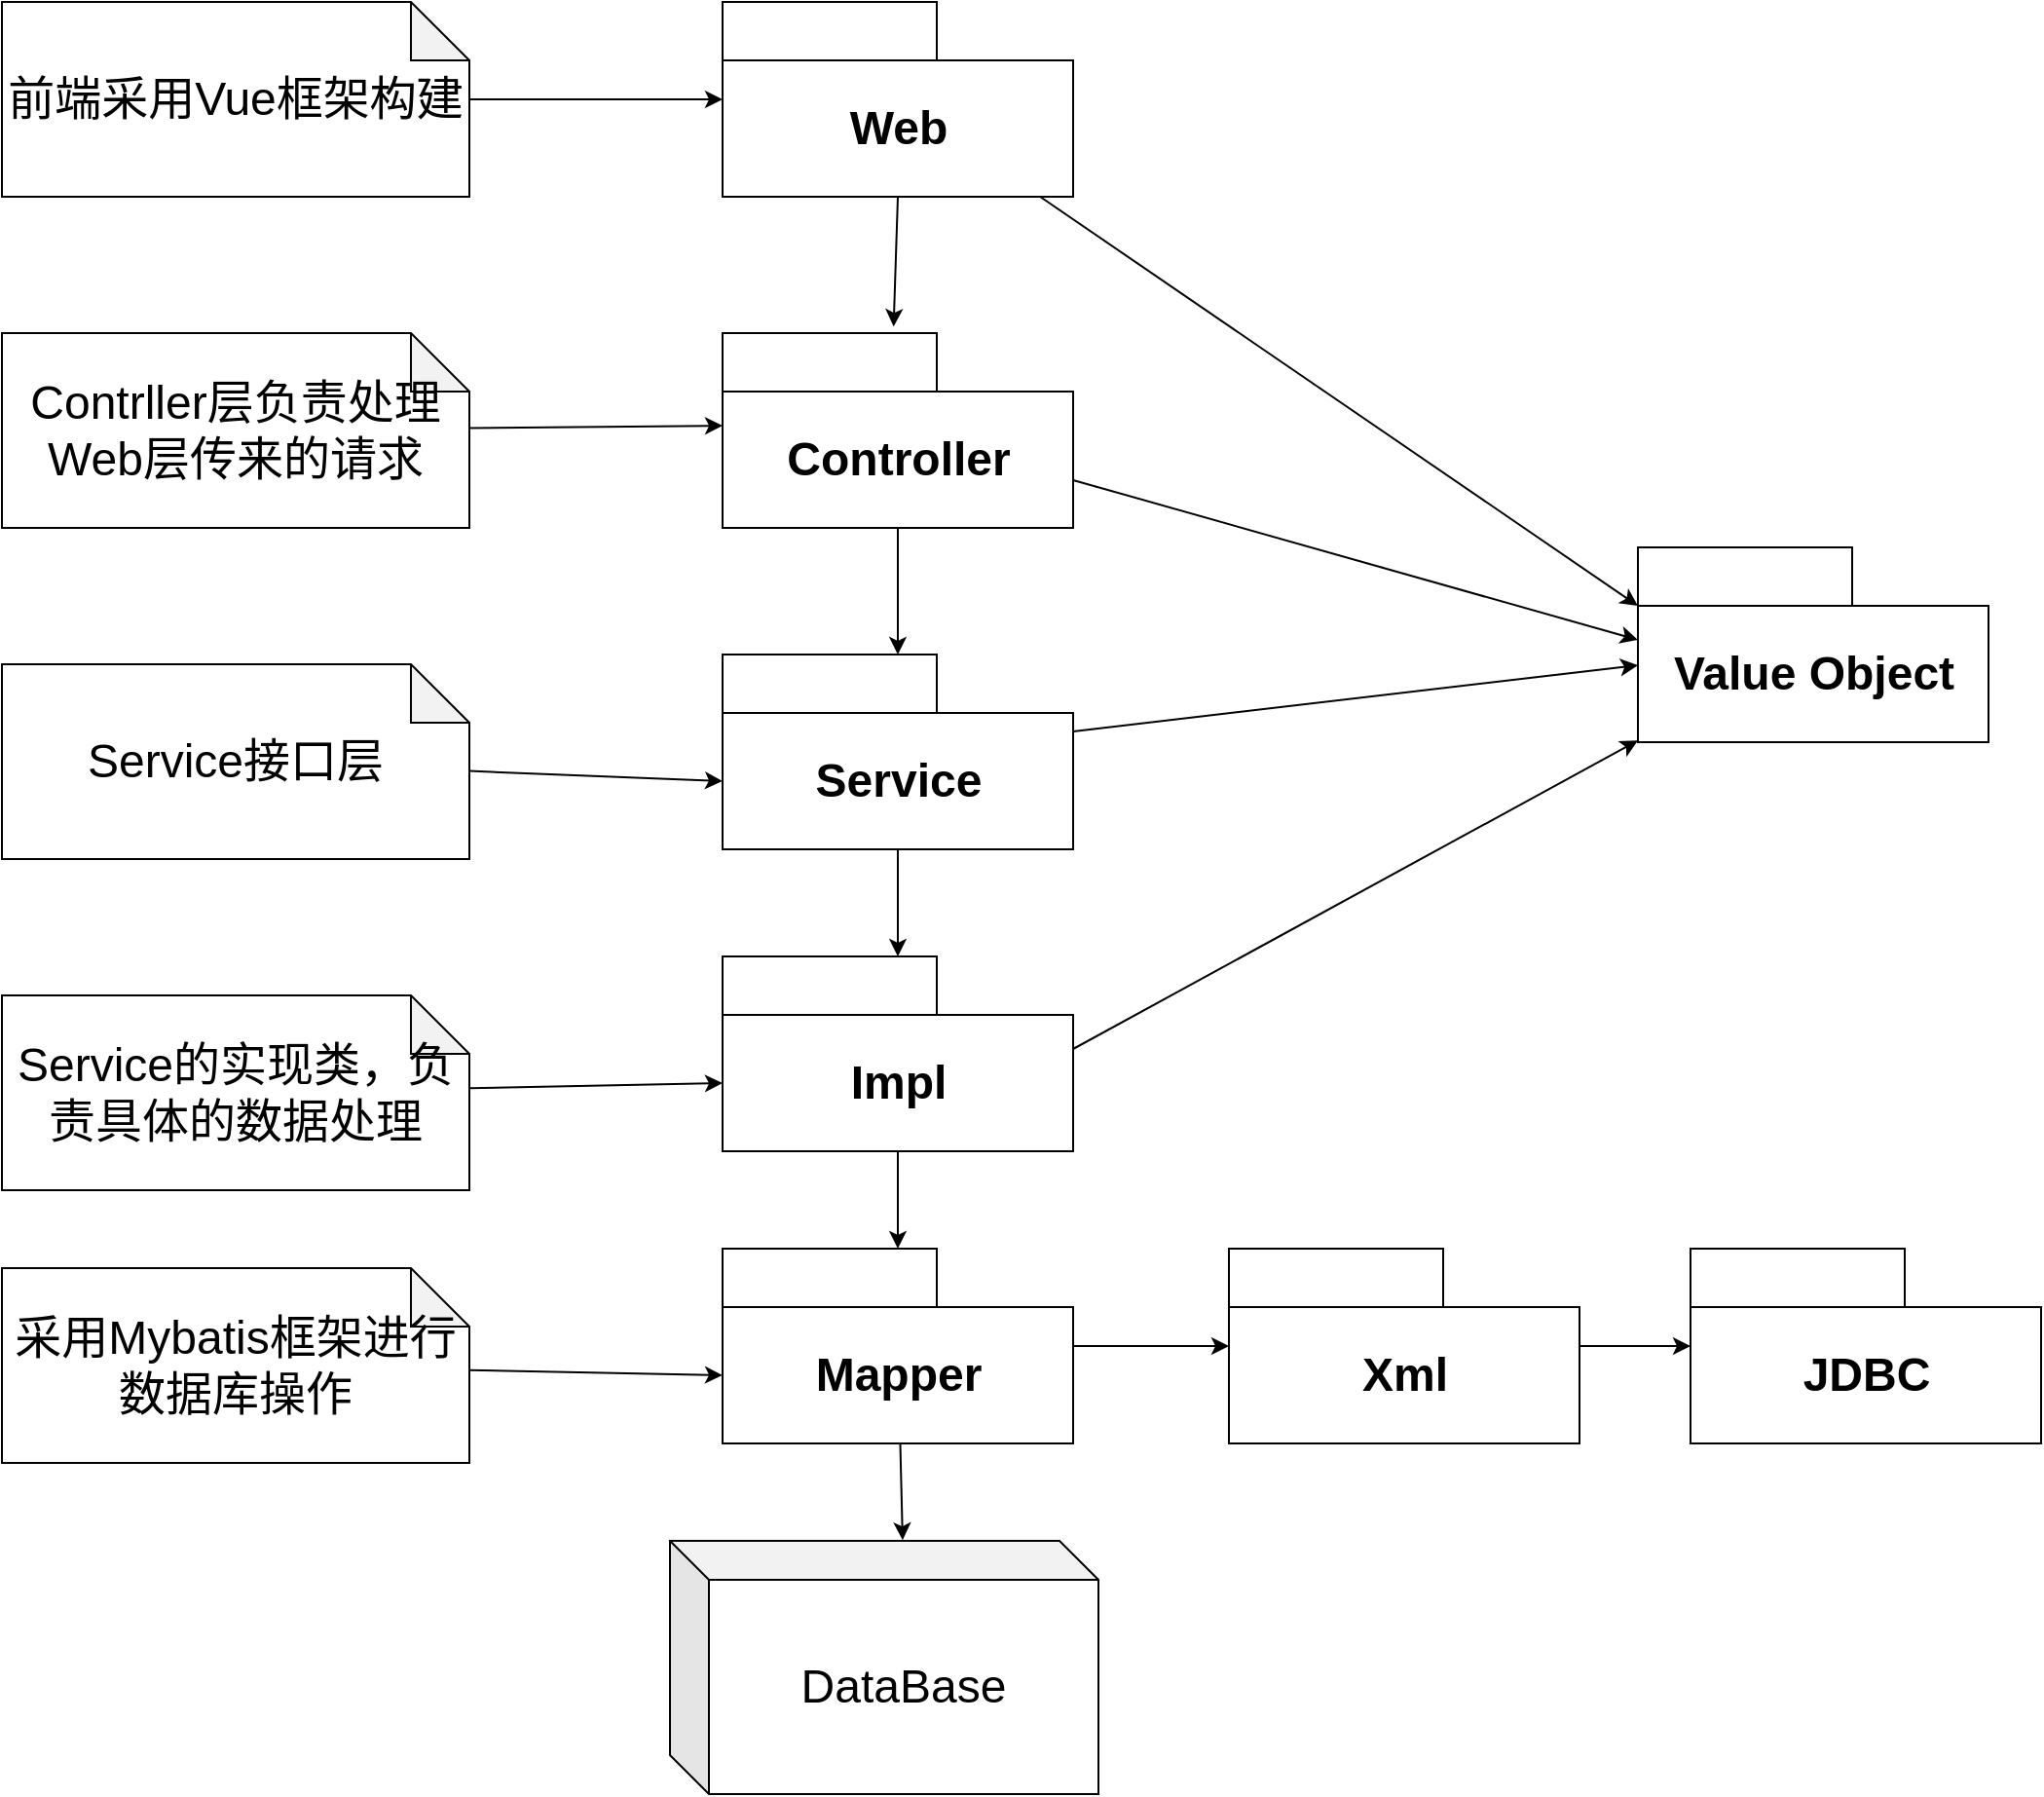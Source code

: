 <mxfile>
    <diagram id="GtUTs061DWwzJrqhxeqN" name="第 1 页">
        <mxGraphModel dx="2591" dy="1024" grid="1" gridSize="10" guides="1" tooltips="1" connect="1" arrows="1" fold="1" page="1" pageScale="1" pageWidth="827" pageHeight="1169" math="0" shadow="0">
            <root>
                <mxCell id="0"/>
                <mxCell id="1" parent="0"/>
                <mxCell id="36" style="edgeStyle=none;html=1;entryX=0;entryY=0;entryDx=0;entryDy=30;entryPerimeter=0;fontSize=24;" edge="1" parent="1" source="3" target="17">
                    <mxGeometry relative="1" as="geometry"/>
                </mxCell>
                <mxCell id="42" style="edgeStyle=none;html=1;exitX=0.5;exitY=1;exitDx=0;exitDy=0;exitPerimeter=0;entryX=0.488;entryY=-0.034;entryDx=0;entryDy=0;entryPerimeter=0;fontSize=24;" edge="1" parent="1" source="3" target="5">
                    <mxGeometry relative="1" as="geometry"/>
                </mxCell>
                <mxCell id="3" value="" style="shape=folder;fontStyle=1;tabWidth=110;tabHeight=30;tabPosition=left;html=1;boundedLbl=1;labelInHeader=1;container=1;collapsible=0;" vertex="1" parent="1">
                    <mxGeometry x="330" y="200" width="180" height="100" as="geometry"/>
                </mxCell>
                <mxCell id="4" value="&lt;b&gt;&lt;font style=&quot;font-size: 24px;&quot;&gt;Web&lt;/font&gt;&lt;/b&gt;" style="html=1;strokeColor=none;resizeWidth=1;resizeHeight=1;fillColor=none;part=1;connectable=0;allowArrows=0;deletable=0;" vertex="1" parent="3">
                    <mxGeometry width="180" height="70" relative="1" as="geometry">
                        <mxPoint y="30" as="offset"/>
                    </mxGeometry>
                </mxCell>
                <mxCell id="35" style="edgeStyle=none;html=1;fontSize=24;entryX=0;entryY=0;entryDx=0;entryDy=47.5;entryPerimeter=0;" edge="1" parent="1" source="5" target="17">
                    <mxGeometry relative="1" as="geometry">
                        <mxPoint x="810" y="530" as="targetPoint"/>
                    </mxGeometry>
                </mxCell>
                <mxCell id="40" style="edgeStyle=none;html=1;exitX=0.5;exitY=1;exitDx=0;exitDy=0;exitPerimeter=0;fontSize=24;" edge="1" parent="1" source="5" target="7">
                    <mxGeometry relative="1" as="geometry"/>
                </mxCell>
                <mxCell id="5" value="" style="shape=folder;fontStyle=1;tabWidth=110;tabHeight=30;tabPosition=left;html=1;boundedLbl=1;labelInHeader=1;container=1;collapsible=0;" vertex="1" parent="1">
                    <mxGeometry x="330" y="370" width="180" height="100" as="geometry"/>
                </mxCell>
                <mxCell id="6" value="&lt;b&gt;&lt;font style=&quot;font-size: 24px;&quot;&gt;Controller&lt;/font&gt;&lt;/b&gt;" style="html=1;strokeColor=none;resizeWidth=1;resizeHeight=1;fillColor=none;part=1;connectable=0;allowArrows=0;deletable=0;" vertex="1" parent="5">
                    <mxGeometry width="180" height="70" relative="1" as="geometry">
                        <mxPoint y="30" as="offset"/>
                    </mxGeometry>
                </mxCell>
                <mxCell id="34" style="edgeStyle=none;html=1;fontSize=24;" edge="1" parent="1" source="7" target="17">
                    <mxGeometry relative="1" as="geometry"/>
                </mxCell>
                <mxCell id="39" style="edgeStyle=none;html=1;exitX=0.5;exitY=1;exitDx=0;exitDy=0;exitPerimeter=0;fontSize=24;" edge="1" parent="1" source="7" target="9">
                    <mxGeometry relative="1" as="geometry"/>
                </mxCell>
                <mxCell id="7" value="" style="shape=folder;fontStyle=1;tabWidth=110;tabHeight=30;tabPosition=left;html=1;boundedLbl=1;labelInHeader=1;container=1;collapsible=0;" vertex="1" parent="1">
                    <mxGeometry x="330" y="535" width="180" height="100" as="geometry"/>
                </mxCell>
                <mxCell id="8" value="&lt;b&gt;&lt;font style=&quot;font-size: 24px;&quot;&gt;Service&lt;/font&gt;&lt;/b&gt;" style="html=1;strokeColor=none;resizeWidth=1;resizeHeight=1;fillColor=none;part=1;connectable=0;allowArrows=0;deletable=0;" vertex="1" parent="7">
                    <mxGeometry width="180" height="70" relative="1" as="geometry">
                        <mxPoint y="30" as="offset"/>
                    </mxGeometry>
                </mxCell>
                <mxCell id="33" style="edgeStyle=none;html=1;fontSize=24;exitX=0;exitY=0;exitDx=180;exitDy=47.5;exitPerimeter=0;" edge="1" parent="1" source="9" target="17">
                    <mxGeometry relative="1" as="geometry"/>
                </mxCell>
                <mxCell id="38" style="edgeStyle=none;html=1;exitX=0.5;exitY=1;exitDx=0;exitDy=0;exitPerimeter=0;fontSize=24;" edge="1" parent="1" source="9" target="11">
                    <mxGeometry relative="1" as="geometry"/>
                </mxCell>
                <mxCell id="9" value="" style="shape=folder;fontStyle=1;tabWidth=110;tabHeight=30;tabPosition=left;html=1;boundedLbl=1;labelInHeader=1;container=1;collapsible=0;" vertex="1" parent="1">
                    <mxGeometry x="330" y="690" width="180" height="100" as="geometry"/>
                </mxCell>
                <mxCell id="10" value="&lt;b&gt;&lt;font style=&quot;font-size: 24px;&quot;&gt;Impl&lt;/font&gt;&lt;/b&gt;" style="html=1;strokeColor=none;resizeWidth=1;resizeHeight=1;fillColor=none;part=1;connectable=0;allowArrows=0;deletable=0;" vertex="1" parent="9">
                    <mxGeometry width="180" height="70" relative="1" as="geometry">
                        <mxPoint y="30" as="offset"/>
                    </mxGeometry>
                </mxCell>
                <mxCell id="31" style="edgeStyle=none;html=1;fontSize=24;" edge="1" parent="1" source="11" target="13">
                    <mxGeometry relative="1" as="geometry"/>
                </mxCell>
                <mxCell id="37" style="edgeStyle=none;html=1;entryX=0.543;entryY=-0.003;entryDx=0;entryDy=0;entryPerimeter=0;fontSize=24;" edge="1" parent="1" source="11" target="20">
                    <mxGeometry relative="1" as="geometry"/>
                </mxCell>
                <mxCell id="11" value="" style="shape=folder;fontStyle=1;tabWidth=110;tabHeight=30;tabPosition=left;html=1;boundedLbl=1;labelInHeader=1;container=1;collapsible=0;" vertex="1" parent="1">
                    <mxGeometry x="330" y="840" width="180" height="100" as="geometry"/>
                </mxCell>
                <mxCell id="12" value="&lt;b&gt;&lt;font style=&quot;font-size: 24px;&quot;&gt;Mapper&lt;br&gt;&lt;/font&gt;&lt;/b&gt;" style="html=1;strokeColor=none;resizeWidth=1;resizeHeight=1;fillColor=none;part=1;connectable=0;allowArrows=0;deletable=0;" vertex="1" parent="11">
                    <mxGeometry width="180" height="70" relative="1" as="geometry">
                        <mxPoint y="30" as="offset"/>
                    </mxGeometry>
                </mxCell>
                <mxCell id="32" style="edgeStyle=none;html=1;fontSize=24;" edge="1" parent="1" source="13" target="15">
                    <mxGeometry relative="1" as="geometry"/>
                </mxCell>
                <mxCell id="13" value="" style="shape=folder;fontStyle=1;tabWidth=110;tabHeight=30;tabPosition=left;html=1;boundedLbl=1;labelInHeader=1;container=1;collapsible=0;" vertex="1" parent="1">
                    <mxGeometry x="590" y="840" width="180" height="100" as="geometry"/>
                </mxCell>
                <mxCell id="14" value="&lt;b&gt;&lt;font style=&quot;font-size: 24px;&quot;&gt;Xml&lt;br&gt;&lt;/font&gt;&lt;/b&gt;" style="html=1;strokeColor=none;resizeWidth=1;resizeHeight=1;fillColor=none;part=1;connectable=0;allowArrows=0;deletable=0;" vertex="1" parent="13">
                    <mxGeometry width="180" height="70" relative="1" as="geometry">
                        <mxPoint y="30" as="offset"/>
                    </mxGeometry>
                </mxCell>
                <mxCell id="15" value="" style="shape=folder;fontStyle=1;tabWidth=110;tabHeight=30;tabPosition=left;html=1;boundedLbl=1;labelInHeader=1;container=1;collapsible=0;" vertex="1" parent="1">
                    <mxGeometry x="827" y="840" width="180" height="100" as="geometry"/>
                </mxCell>
                <mxCell id="16" value="&lt;b&gt;&lt;font style=&quot;font-size: 24px;&quot;&gt;JDBC&lt;br&gt;&lt;/font&gt;&lt;/b&gt;" style="html=1;strokeColor=none;resizeWidth=1;resizeHeight=1;fillColor=none;part=1;connectable=0;allowArrows=0;deletable=0;" vertex="1" parent="15">
                    <mxGeometry width="180" height="70" relative="1" as="geometry">
                        <mxPoint y="30" as="offset"/>
                    </mxGeometry>
                </mxCell>
                <mxCell id="17" value="" style="shape=folder;fontStyle=1;tabWidth=110;tabHeight=30;tabPosition=left;html=1;boundedLbl=1;labelInHeader=1;container=1;collapsible=0;" vertex="1" parent="1">
                    <mxGeometry x="800" y="480" width="180" height="100" as="geometry"/>
                </mxCell>
                <mxCell id="18" value="&lt;b&gt;&lt;font style=&quot;font-size: 24px;&quot;&gt;Value Object&lt;/font&gt;&lt;/b&gt;" style="html=1;strokeColor=none;resizeWidth=1;resizeHeight=1;fillColor=none;part=1;connectable=0;allowArrows=0;deletable=0;" vertex="1" parent="17">
                    <mxGeometry width="180" height="70" relative="1" as="geometry">
                        <mxPoint y="30" as="offset"/>
                    </mxGeometry>
                </mxCell>
                <mxCell id="20" value="DataBase" style="shape=cube;whiteSpace=wrap;html=1;boundedLbl=1;backgroundOutline=1;darkOpacity=0.05;darkOpacity2=0.1;fontSize=24;" vertex="1" parent="1">
                    <mxGeometry x="303" y="990" width="220" height="130" as="geometry"/>
                </mxCell>
                <mxCell id="22" style="edgeStyle=none;html=1;fontSize=24;" edge="1" parent="1" source="21" target="3">
                    <mxGeometry relative="1" as="geometry"/>
                </mxCell>
                <mxCell id="21" value="前端采用Vue框架构建" style="shape=note;whiteSpace=wrap;html=1;backgroundOutline=1;darkOpacity=0.05;fontSize=24;" vertex="1" parent="1">
                    <mxGeometry x="-40" y="200" width="240" height="100" as="geometry"/>
                </mxCell>
                <mxCell id="24" style="edgeStyle=none;html=1;entryX=0;entryY=0;entryDx=0;entryDy=47.5;entryPerimeter=0;fontSize=24;" edge="1" parent="1" source="23" target="5">
                    <mxGeometry relative="1" as="geometry"/>
                </mxCell>
                <mxCell id="23" value="Contrller层负责处理Web层传来的请求" style="shape=note;whiteSpace=wrap;html=1;backgroundOutline=1;darkOpacity=0.05;fontSize=24;" vertex="1" parent="1">
                    <mxGeometry x="-40" y="370" width="240" height="100" as="geometry"/>
                </mxCell>
                <mxCell id="26" style="edgeStyle=none;html=1;entryX=0;entryY=0;entryDx=0;entryDy=65;entryPerimeter=0;fontSize=24;" edge="1" parent="1" source="25" target="7">
                    <mxGeometry relative="1" as="geometry"/>
                </mxCell>
                <mxCell id="25" value="Service接口层" style="shape=note;whiteSpace=wrap;html=1;backgroundOutline=1;darkOpacity=0.05;fontSize=24;" vertex="1" parent="1">
                    <mxGeometry x="-40" y="540" width="240" height="100" as="geometry"/>
                </mxCell>
                <mxCell id="28" style="edgeStyle=none;html=1;entryX=0;entryY=0;entryDx=0;entryDy=65;entryPerimeter=0;fontSize=24;" edge="1" parent="1" source="27" target="9">
                    <mxGeometry relative="1" as="geometry"/>
                </mxCell>
                <mxCell id="27" value="Service的实现类，负责具体的数据处理" style="shape=note;whiteSpace=wrap;html=1;backgroundOutline=1;darkOpacity=0.05;fontSize=24;" vertex="1" parent="1">
                    <mxGeometry x="-40" y="710" width="240" height="100" as="geometry"/>
                </mxCell>
                <mxCell id="30" style="edgeStyle=none;html=1;entryX=0;entryY=0;entryDx=0;entryDy=65;entryPerimeter=0;fontSize=24;" edge="1" parent="1" source="29" target="11">
                    <mxGeometry relative="1" as="geometry"/>
                </mxCell>
                <mxCell id="29" value="采用Mybatis框架进行数据库操作" style="shape=note;whiteSpace=wrap;html=1;backgroundOutline=1;darkOpacity=0.05;fontSize=24;" vertex="1" parent="1">
                    <mxGeometry x="-40" y="850" width="240" height="100" as="geometry"/>
                </mxCell>
            </root>
        </mxGraphModel>
    </diagram>
</mxfile>